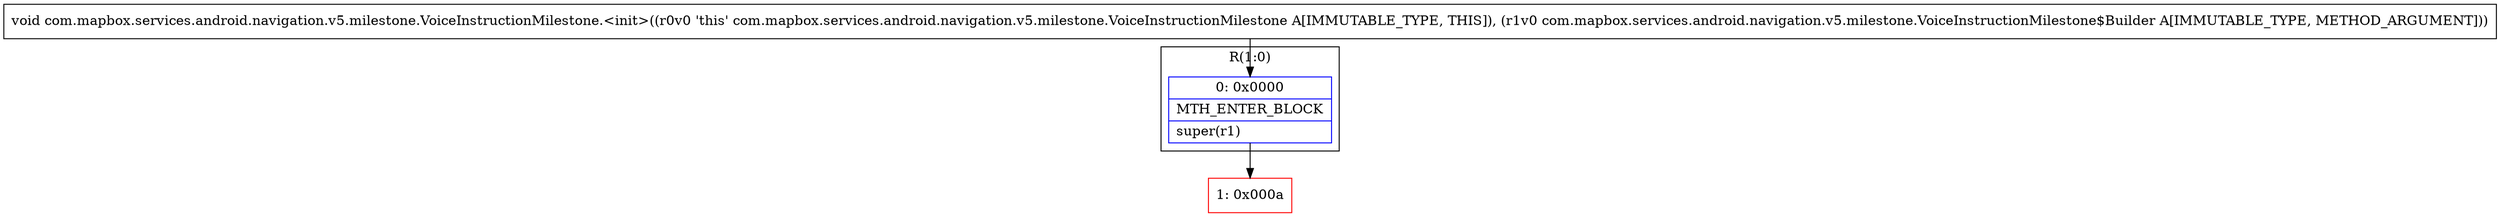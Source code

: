 digraph "CFG forcom.mapbox.services.android.navigation.v5.milestone.VoiceInstructionMilestone.\<init\>(Lcom\/mapbox\/services\/android\/navigation\/v5\/milestone\/VoiceInstructionMilestone$Builder;)V" {
subgraph cluster_Region_169149047 {
label = "R(1:0)";
node [shape=record,color=blue];
Node_0 [shape=record,label="{0\:\ 0x0000|MTH_ENTER_BLOCK\l|super(r1)\l}"];
}
Node_1 [shape=record,color=red,label="{1\:\ 0x000a}"];
MethodNode[shape=record,label="{void com.mapbox.services.android.navigation.v5.milestone.VoiceInstructionMilestone.\<init\>((r0v0 'this' com.mapbox.services.android.navigation.v5.milestone.VoiceInstructionMilestone A[IMMUTABLE_TYPE, THIS]), (r1v0 com.mapbox.services.android.navigation.v5.milestone.VoiceInstructionMilestone$Builder A[IMMUTABLE_TYPE, METHOD_ARGUMENT])) }"];
MethodNode -> Node_0;
Node_0 -> Node_1;
}

